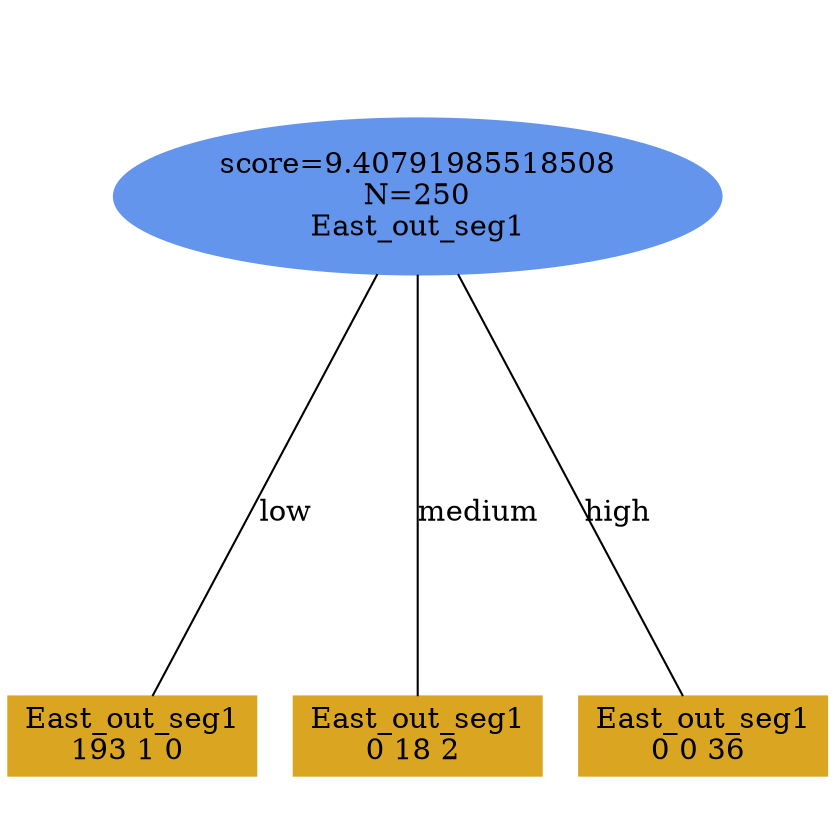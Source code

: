 digraph "DD" {
size = "7.5,10"
ratio=1.0;
center = true;
edge [dir = none];
{ rank = same; node [shape=ellipse, style=filled, color=cornflowerblue];"4275" [label="score=9.40791985518508\nN=250\nEast_out_seg1"];}
{ rank = same; node [shape=box, style=filled, color=goldenrod];"4276" [label="East_out_seg1\n193 1 0 "];}
{ rank = same; node [shape=box, style=filled, color=goldenrod];"4277" [label="East_out_seg1\n0 18 2 "];}
{ rank = same; node [shape=box, style=filled, color=goldenrod];"4278" [label="East_out_seg1\n0 0 36 "];}
"4275" -> "4276" [label = "low"];
"4275" -> "4277" [label = "medium"];
"4275" -> "4278" [label = "high"];

}